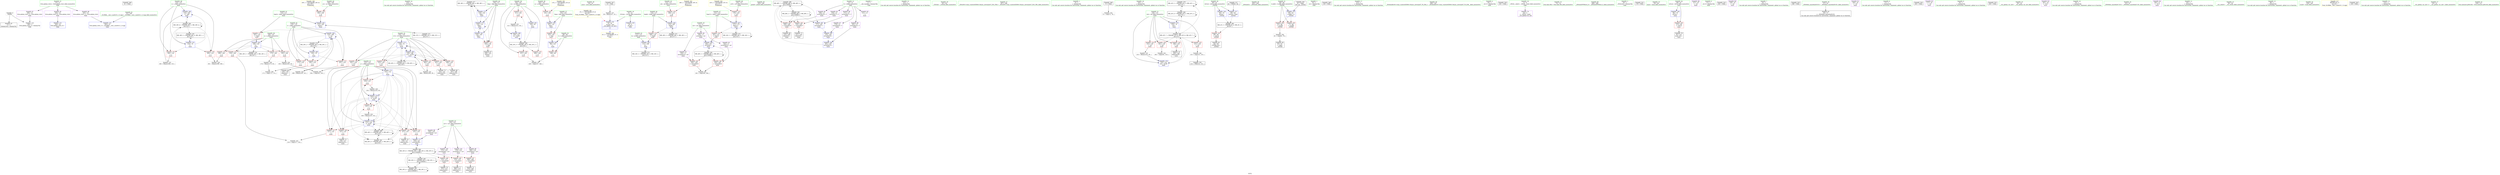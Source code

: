 digraph "SVFG" {
	label="SVFG";

	Node0x55b0eba64380 [shape=record,color=grey,label="{NodeID: 0\nNullPtr}"];
	Node0x55b0eba64380 -> Node0x55b0eba7d210[style=solid];
	Node0x55b0eba64380 -> Node0x55b0eba82da0[style=solid];
	Node0x55b0ebab3040 [shape=record,color=black,label="{NodeID: 346\n35 = PHI()\n}"];
	Node0x55b0eba843c0 [shape=record,color=blue,label="{NodeID: 180\n124\<--265\nc\<--add\nmain\n}"];
	Node0x55b0eba843c0 -> Node0x55b0eba9cd10[style=dashed];
	Node0x55b0eba7bab0 [shape=record,color=purple,label="{NodeID: 97\n346\<--23\nllvm.global_ctors_2\<--llvm.global_ctors\nGlob }"];
	Node0x55b0eba7bab0 -> Node0x55b0eba82da0[style=solid];
	Node0x55b0eba663d0 [shape=record,color=green,label="{NodeID: 14\n154\<--1\n\<--dummyObj\nCan only get source location for instruction, argument, global var or function.}"];
	Node0x55b0eba9aa10 [shape=record,color=black,label="{NodeID: 277\nMR_38V_2 = PHI(MR_38V_4, MR_38V_1, )\npts\{127 \}\n}"];
	Node0x55b0eba9aa10 -> Node0x55b0eba83c70[style=dashed];
	Node0x55b0eba7c640 [shape=record,color=red,label="{NodeID: 111\n311\<--104\n\<--cs\nmain\n}"];
	Node0x55b0eba7c640 -> Node0x55b0eba88f00[style=solid];
	Node0x55b0eba7a980 [shape=record,color=green,label="{NodeID: 28\n54\<--55\nacos\<--acos_field_insensitive\n}"];
	Node0x55b0eba9f010 [shape=record,color=yellow,style=double,label="{NodeID: 291\n2V_1 = ENCHI(MR_2V_0)\npts\{10 \}\nFun[_GLOBAL__sub_I_math10_2_0.cpp]|{<s0>15}}"];
	Node0x55b0eba9f010:s0 -> Node0x55b0eba82ea0[style=dashed,color=red];
	Node0x55b0eba81650 [shape=record,color=red,label="{NodeID: 125\n264\<--124\n\<--c\nmain\n}"];
	Node0x55b0eba81650 -> Node0x55b0eba89380[style=solid];
	Node0x55b0eba7b4a0 [shape=record,color=green,label="{NodeID: 42\n112\<--113\nk\<--k_field_insensitive\nmain\n}"];
	Node0x55b0eba7b4a0 -> Node0x55b0eba83790[style=solid];
	Node0x55b0ebaa06f0 [shape=record,color=yellow,style=double,label="{NodeID: 305\n32V_1 = ENCHI(MR_32V_0)\npts\{121 \}\nFun[main]}"];
	Node0x55b0ebaa06f0 -> Node0x55b0eba814b0[style=dashed];
	Node0x55b0eba821b0 [shape=record,color=red,label="{NodeID: 139\n233\<--132\n\<--j\nmain\n}"];
	Node0x55b0eba821b0 -> Node0x55b0eba89980[style=solid];
	Node0x55b0eba7cc10 [shape=record,color=green,label="{NodeID: 56\n293\<--294\nprintf\<--printf_field_insensitive\n}"];
	Node0x55b0eba89500 [shape=record,color=grey,label="{NodeID: 236\n301 = Binary(299, 300, )\n}"];
	Node0x55b0eba82da0 [shape=record,color=blue, style = dotted,label="{NodeID: 153\n346\<--3\nllvm.global_ctors_2\<--dummyVal\nGlob }"];
	Node0x55b0eba7d8f0 [shape=record,color=black,label="{NodeID: 70\n228\<--227\nidxprom26\<--\nmain\n}"];
	Node0x55b0eba83930 [shape=record,color=blue,label="{NodeID: 167\n122\<--179\ntmp12\<--\nmain\n}"];
	Node0x55b0eba83930 -> Node0x55b0eba81580[style=dashed];
	Node0x55b0eba83930 -> Node0x55b0eba83930[style=dashed];
	Node0x55b0eba83930 -> Node0x55b0eba9a010[style=dashed];
	Node0x55b0eba7e450 [shape=record,color=purple,label="{NodeID: 84\n208\<--13\narrayidx19\<--f\nmain\n}"];
	Node0x55b0eba7e450 -> Node0x55b0eba824f0[style=solid];
	Node0x55b0eba54b20 [shape=record,color=green,label="{NodeID: 1\n7\<--1\n__dso_handle\<--dummyObj\nGlob }"];
	Node0x55b0ebab3140 [shape=record,color=black,label="{NodeID: 347\n53 = PHI()\n}"];
	Node0x55b0ebab3140 -> Node0x55b0eba89680[style=solid];
	Node0x55b0eba84490 [shape=record,color=blue,label="{NodeID: 181\n126\<--193\nflag\<--\nmain\n}"];
	Node0x55b0eba84490 -> Node0x55b0eba817f0[style=dashed];
	Node0x55b0eba84490 -> Node0x55b0eba83d40[style=dashed];
	Node0x55b0eba84490 -> Node0x55b0eba9aa10[style=dashed];
	Node0x55b0eba7bbb0 [shape=record,color=purple,label="{NodeID: 98\n250\<--134\narrayidx39\<--a21\nmain\n}"];
	Node0x55b0eba7bbb0 -> Node0x55b0eba84150[style=solid];
	Node0x55b0eba68010 [shape=record,color=green,label="{NodeID: 15\n155\<--1\n\<--dummyObj\nCan only get source location for instruction, argument, global var or function.}"];
	Node0x55b0eba9af10 [shape=record,color=black,label="{NodeID: 278\nMR_40V_2 = PHI(MR_40V_3, MR_40V_1, )\npts\{129 \}\n}"];
	Node0x55b0eba9af10 -> Node0x55b0eba83e10[style=dashed];
	Node0x55b0eba9af10 -> Node0x55b0eba9af10[style=dashed];
	Node0x55b0eba7c710 [shape=record,color=red,label="{NodeID: 112\n173\<--106\n\<--n\nmain\n}"];
	Node0x55b0eba7c710 -> Node0x55b0eba89800[style=solid];
	Node0x55b0eba7aa10 [shape=record,color=green,label="{NodeID: 29\n62\<--63\n_Z2EQd\<--_Z2EQd_field_insensitive\n}"];
	Node0x55b0eba81720 [shape=record,color=red,label="{NodeID: 126\n300\<--124\n\<--c\nmain\n}"];
	Node0x55b0eba81720 -> Node0x55b0eba89500[style=solid];
	Node0x55b0eba7b570 [shape=record,color=green,label="{NodeID: 43\n114\<--115\na4\<--a4_field_insensitive\nmain\n}"];
	Node0x55b0eba7b570 -> Node0x55b0eba810a0[style=solid];
	Node0x55b0eba82280 [shape=record,color=red,label="{NodeID: 140\n237\<--132\n\<--j\nmain\n}"];
	Node0x55b0eba82280 -> Node0x55b0eba7da90[style=solid];
	Node0x55b0eba7cd10 [shape=record,color=green,label="{NodeID: 57\n297\<--298\n_ZStlsISt11char_traitsIcEERSt13basic_ostreamIcT_ES5_PKc\<--_ZStlsISt11char_traitsIcEERSt13basic_ostreamIcT_ES5_PKc_field_insensitive\n}"];
	Node0x55b0eba89680 [shape=record,color=grey,label="{NodeID: 237\n56 = Binary(57, 53, )\n}"];
	Node0x55b0eba89680 -> Node0x55b0eba82ea0[style=solid];
	Node0x55b0eba82ea0 [shape=record,color=blue,label="{NodeID: 154\n8\<--56\n_ZL2pi\<--mul\n__cxx_global_var_init.1\n|{<s0>15}}"];
	Node0x55b0eba82ea0:s0 -> Node0x55b0ebaa3c60[style=dashed,color=blue];
	Node0x55b0eba7d9c0 [shape=record,color=black,label="{NodeID: 71\n231\<--230\ntobool28\<--\nmain\n}"];
	Node0x55b0eba83a00 [shape=record,color=blue,label="{NodeID: 168\n184\<--181\narrayidx\<--\nmain\n}"];
	Node0x55b0eba83a00 -> Node0x55b0eba82690[style=dashed];
	Node0x55b0eba83a00 -> Node0x55b0eba82760[style=dashed];
	Node0x55b0eba83a00 -> Node0x55b0eba83a00[style=dashed];
	Node0x55b0eba83a00 -> Node0x55b0eba9be10[style=dashed];
	Node0x55b0eba7e520 [shape=record,color=purple,label="{NodeID: 85\n229\<--13\narrayidx27\<--f\nmain\n}"];
	Node0x55b0eba7e520 -> Node0x55b0eba825c0[style=solid];
	Node0x55b0eba67780 [shape=record,color=green,label="{NodeID: 2\n9\<--1\n\<--dummyObj\nCan only get source location for instruction, argument, global var or function.}"];
	Node0x55b0ebab32a0 [shape=record,color=black,label="{NodeID: 348\n72 = PHI()\n}"];
	Node0x55b0ebab32a0 -> Node0x55b0eba89f80[style=solid];
	Node0x55b0eba84560 [shape=record,color=blue,label="{NodeID: 182\n271\<--193\narrayidx47\<--\nmain\n}"];
	Node0x55b0eba84560 -> Node0x55b0eba84630[style=dashed];
	Node0x55b0eba7bc80 [shape=record,color=purple,label="{NodeID: 99\n268\<--134\narrayidx45\<--a21\nmain\n}"];
	Node0x55b0eba7bc80 -> Node0x55b0eba82830[style=solid];
	Node0x55b0eba680e0 [shape=record,color=green,label="{NodeID: 16\n193\<--1\n\<--dummyObj\nCan only get source location for instruction, argument, global var or function.}"];
	Node0x55b0eba9b410 [shape=record,color=black,label="{NodeID: 279\nMR_42V_2 = PHI(MR_42V_3, MR_42V_1, )\npts\{131 \}\n}"];
	Node0x55b0eba9b410 -> Node0x55b0eba95110[style=dashed];
	Node0x55b0eba9b410 -> Node0x55b0eba9b410[style=dashed];
	Node0x55b0eba7c7e0 [shape=record,color=red,label="{NodeID: 113\n202\<--106\n\<--n\nmain\n}"];
	Node0x55b0eba7c7e0 -> Node0x55b0eba88c00[style=solid];
	Node0x55b0eba7aae0 [shape=record,color=green,label="{NodeID: 30\n66\<--67\nretval\<--retval_field_insensitive\n_Z2EQd\n}"];
	Node0x55b0eba7aae0 -> Node0x55b0eba7bef0[style=solid];
	Node0x55b0eba7aae0 -> Node0x55b0eba83040[style=solid];
	Node0x55b0eba7aae0 -> Node0x55b0eba83110[style=solid];
	Node0x55b0eba817f0 [shape=record,color=red,label="{NodeID: 127\n195\<--126\n\<--flag\nmain\n}"];
	Node0x55b0eba817f0 -> Node0x55b0eba7d680[style=solid];
	Node0x55b0eba7b640 [shape=record,color=green,label="{NodeID: 44\n116\<--117\ntmp6\<--tmp6_field_insensitive\nmain\n}"];
	Node0x55b0eba7b640 -> Node0x55b0eba81170[style=solid];
	Node0x55b0eba7b640 -> Node0x55b0eba836c0[style=solid];
	Node0x55b0eba82350 [shape=record,color=red,label="{NodeID: 141\n247\<--132\n\<--j\nmain\n}"];
	Node0x55b0eba82350 -> Node0x55b0eba84150[style=solid];
	Node0x55b0eba7ce10 [shape=record,color=green,label="{NodeID: 58\n303\<--304\n_ZNSolsEi\<--_ZNSolsEi_field_insensitive\n}"];
	Node0x55b0eba89800 [shape=record,color=grey,label="{NodeID: 238\n174 = Binary(173, 85, )\n}"];
	Node0x55b0eba89800 -> Node0x55b0eba8a700[style=solid];
	Node0x55b0eba82f70 [shape=record,color=blue,label="{NodeID: 155\n68\<--65\nd.addr\<--d\n_Z2EQd\n}"];
	Node0x55b0eba82f70 -> Node0x55b0eba7bfc0[style=dashed];
	Node0x55b0eba82f70 -> Node0x55b0eba7c090[style=dashed];
	Node0x55b0eba7da90 [shape=record,color=black,label="{NodeID: 72\n238\<--237\nidxprom32\<--\nmain\n}"];
	Node0x55b0eba83ad0 [shape=record,color=blue,label="{NodeID: 169\n118\<--188\ni\<--inc\nmain\n}"];
	Node0x55b0eba83ad0 -> Node0x55b0eba81240[style=dashed];
	Node0x55b0eba83ad0 -> Node0x55b0eba81310[style=dashed];
	Node0x55b0eba83ad0 -> Node0x55b0eba813e0[style=dashed];
	Node0x55b0eba83ad0 -> Node0x55b0eba83ad0[style=dashed];
	Node0x55b0eba83ad0 -> Node0x55b0eba99b10[style=dashed];
	Node0x55b0eba7e5f0 [shape=record,color=purple,label="{NodeID: 86\n271\<--13\narrayidx47\<--f\nmain\n}"];
	Node0x55b0eba7e5f0 -> Node0x55b0eba84560[style=solid];
	Node0x55b0eba64470 [shape=record,color=green,label="{NodeID: 3\n16\<--1\n.str\<--dummyObj\nGlob }"];
	Node0x55b0ebab33a0 [shape=record,color=black,label="{NodeID: 349\n159 = PHI()\n}"];
	Node0x55b0eba97310 [shape=record,color=black,label="{NodeID: 266\nMR_42V_7 = PHI(MR_42V_8, MR_42V_6, MR_42V_7, )\npts\{131 \}\n}"];
	Node0x55b0eba97310 -> Node0x55b0eba81cd0[style=dashed];
	Node0x55b0eba97310 -> Node0x55b0eba81da0[style=dashed];
	Node0x55b0eba97310 -> Node0x55b0eba81e70[style=dashed];
	Node0x55b0eba97310 -> Node0x55b0eba81f40[style=dashed];
	Node0x55b0eba97310 -> Node0x55b0eba84220[style=dashed];
	Node0x55b0eba97310 -> Node0x55b0eba95110[style=dashed];
	Node0x55b0eba97310 -> Node0x55b0eba97310[style=dashed];
	Node0x55b0eba97310 -> Node0x55b0eba9b410[style=dashed];
	Node0x55b0eba84630 [shape=record,color=blue,label="{NodeID: 183\n276\<--193\narrayidx50\<--\nmain\n}"];
	Node0x55b0eba84630 -> Node0x55b0eba84700[style=dashed];
	Node0x55b0eba7bd50 [shape=record,color=purple,label="{NodeID: 100\n273\<--134\narrayidx48\<--a21\nmain\n}"];
	Node0x55b0eba7bd50 -> Node0x55b0eba82900[style=solid];
	Node0x55b0eba681b0 [shape=record,color=green,label="{NodeID: 17\n223\<--1\n\<--dummyObj\nCan only get source location for instruction, argument, global var or function.}"];
	Node0x55b0eba9b910 [shape=record,color=black,label="{NodeID: 280\nMR_44V_2 = PHI(MR_44V_3, MR_44V_1, )\npts\{133 \}\n}"];
	Node0x55b0eba9b910 -> Node0x55b0eba95610[style=dashed];
	Node0x55b0eba9b910 -> Node0x55b0eba9b910[style=dashed];
	Node0x55b0eba7c8b0 [shape=record,color=red,label="{NodeID: 114\n218\<--106\n\<--n\nmain\n}"];
	Node0x55b0eba7c8b0 -> Node0x55b0eba89e00[style=solid];
	Node0x55b0eba7abb0 [shape=record,color=green,label="{NodeID: 31\n68\<--69\nd.addr\<--d.addr_field_insensitive\n_Z2EQd\n}"];
	Node0x55b0eba7abb0 -> Node0x55b0eba7bfc0[style=solid];
	Node0x55b0eba7abb0 -> Node0x55b0eba7c090[style=solid];
	Node0x55b0eba7abb0 -> Node0x55b0eba82f70[style=solid];
	Node0x55b0eba818c0 [shape=record,color=red,label="{NodeID: 128\n201\<--128\n\<--i13\nmain\n}"];
	Node0x55b0eba818c0 -> Node0x55b0eba89b00[style=solid];
	Node0x55b0eba7b710 [shape=record,color=green,label="{NodeID: 45\n118\<--119\ni\<--i_field_insensitive\nmain\n}"];
	Node0x55b0eba7b710 -> Node0x55b0eba81240[style=solid];
	Node0x55b0eba7b710 -> Node0x55b0eba81310[style=solid];
	Node0x55b0eba7b710 -> Node0x55b0eba813e0[style=solid];
	Node0x55b0eba7b710 -> Node0x55b0eba83860[style=solid];
	Node0x55b0eba7b710 -> Node0x55b0eba83ad0[style=solid];
	Node0x55b0eba82420 [shape=record,color=red,label="{NodeID: 142\n257\<--132\n\<--j\nmain\n}"];
	Node0x55b0eba82420 -> Node0x55b0eba88a80[style=solid];
	Node0x55b0eba7cf10 [shape=record,color=green,label="{NodeID: 59\n306\<--307\n_ZSt4endlIcSt11char_traitsIcEERSt13basic_ostreamIT_T0_ES6_\<--_ZSt4endlIcSt11char_traitsIcEERSt13basic_ostreamIT_T0_ES6__field_insensitive\n}"];
	Node0x55b0eba89980 [shape=record,color=grey,label="{NodeID: 239\n234 = Binary(233, 85, )\n}"];
	Node0x55b0eba89980 -> Node0x55b0eba84080[style=solid];
	Node0x55b0eba83040 [shape=record,color=blue,label="{NodeID: 156\n66\<--79\nretval\<--\n_Z2EQd\n}"];
	Node0x55b0eba83040 -> Node0x55b0eba9eb10[style=dashed];
	Node0x55b0eba7db60 [shape=record,color=black,label="{NodeID: 73\n242\<--241\nidxprom34\<--\nmain\n}"];
	Node0x55b0eba83ba0 [shape=record,color=blue,label="{NodeID: 170\n124\<--79\nc\<--\nmain\n}"];
	Node0x55b0eba83ba0 -> Node0x55b0eba81650[style=dashed];
	Node0x55b0eba83ba0 -> Node0x55b0eba81720[style=dashed];
	Node0x55b0eba83ba0 -> Node0x55b0eba843c0[style=dashed];
	Node0x55b0eba83ba0 -> Node0x55b0eba9a510[style=dashed];
	Node0x55b0eba83ba0 -> Node0x55b0eba9cd10[style=dashed];
	Node0x55b0eba7e6c0 [shape=record,color=purple,label="{NodeID: 87\n276\<--13\narrayidx50\<--f\nmain\n}"];
	Node0x55b0eba7e6c0 -> Node0x55b0eba84630[style=solid];
	Node0x55b0eba675a0 [shape=record,color=green,label="{NodeID: 4\n18\<--1\n.str.2\<--dummyObj\nGlob }"];
	Node0x55b0ebab3470 [shape=record,color=black,label="{NodeID: 350\n165 = PHI()\n}"];
	Node0x55b0eba84700 [shape=record,color=blue,label="{NodeID: 184\n281\<--193\narrayidx53\<--\nmain\n}"];
	Node0x55b0eba84700 -> Node0x55b0eba9e110[style=dashed];
	Node0x55b0eba7be20 [shape=record,color=purple,label="{NodeID: 101\n278\<--134\narrayidx51\<--a21\nmain\n}"];
	Node0x55b0eba7be20 -> Node0x55b0eba829d0[style=solid];
	Node0x55b0eba68280 [shape=record,color=green,label="{NodeID: 18\n4\<--6\n_ZStL8__ioinit\<--_ZStL8__ioinit_field_insensitive\nGlob }"];
	Node0x55b0eba68280 -> Node0x55b0eba7e040[style=solid];
	Node0x55b0eba9be10 [shape=record,color=black,label="{NodeID: 281\nMR_46V_2 = PHI(MR_46V_3, MR_46V_1, )\npts\{120000 \}\n}"];
	Node0x55b0eba9be10 -> Node0x55b0eba82690[style=dashed];
	Node0x55b0eba9be10 -> Node0x55b0eba82760[style=dashed];
	Node0x55b0eba9be10 -> Node0x55b0eba83a00[style=dashed];
	Node0x55b0eba9be10 -> Node0x55b0eba9be10[style=dashed];
	Node0x55b0eba80e30 [shape=record,color=red,label="{NodeID: 115\n299\<--106\n\<--n\nmain\n}"];
	Node0x55b0eba80e30 -> Node0x55b0eba89500[style=solid];
	Node0x55b0eba7ac80 [shape=record,color=green,label="{NodeID: 32\n73\<--74\nllvm.fabs.f64\<--llvm.fabs.f64_field_insensitive\n}"];
	Node0x55b0eba9fe30 [shape=record,color=yellow,style=double,label="{NodeID: 295\n12V_1 = ENCHI(MR_12V_0)\npts\{101 \}\nFun[main]}"];
	Node0x55b0eba9fe30 -> Node0x55b0eba7c300[style=dashed];
	Node0x55b0eba81990 [shape=record,color=red,label="{NodeID: 129\n206\<--128\n\<--i13\nmain\n}"];
	Node0x55b0eba81990 -> Node0x55b0eba7d750[style=solid];
	Node0x55b0eba7b7e0 [shape=record,color=green,label="{NodeID: 46\n120\<--121\na10\<--a10_field_insensitive\nmain\n}"];
	Node0x55b0eba7b7e0 -> Node0x55b0eba814b0[style=solid];
	Node0x55b0eba824f0 [shape=record,color=red,label="{NodeID: 143\n209\<--208\n\<--arrayidx19\nmain\n}"];
	Node0x55b0eba824f0 -> Node0x55b0eba7d820[style=solid];
	Node0x55b0eba7d010 [shape=record,color=green,label="{NodeID: 60\n308\<--309\n_ZNSolsEPFRSoS_E\<--_ZNSolsEPFRSoS_E_field_insensitive\n}"];
	Node0x55b0eba89b00 [shape=record,color=grey,label="{NodeID: 240\n204 = cmp(201, 203, )\n}"];
	Node0x55b0eba83110 [shape=record,color=blue,label="{NodeID: 157\n66\<--84\nretval\<--cond\n_Z2EQd\n}"];
	Node0x55b0eba83110 -> Node0x55b0eba9eb10[style=dashed];
	Node0x55b0eba7dc30 [shape=record,color=black,label="{NodeID: 74\n249\<--248\nidxprom38\<--\nmain\n}"];
	Node0x55b0eba83c70 [shape=record,color=blue,label="{NodeID: 171\n126\<--193\nflag\<--\nmain\n}"];
	Node0x55b0eba83c70 -> Node0x55b0eba817f0[style=dashed];
	Node0x55b0eba83c70 -> Node0x55b0eba83d40[style=dashed];
	Node0x55b0eba83c70 -> Node0x55b0eba9aa10[style=dashed];
	Node0x55b0eba7e790 [shape=record,color=purple,label="{NodeID: 88\n281\<--13\narrayidx53\<--f\nmain\n}"];
	Node0x55b0eba7e790 -> Node0x55b0eba84700[style=solid];
	Node0x55b0eba67630 [shape=record,color=green,label="{NodeID: 5\n20\<--1\n_ZSt4cout\<--dummyObj\nGlob }"];
	Node0x55b0ebab3540 [shape=record,color=black,label="{NodeID: 351\n178 = PHI()\n}"];
	Node0x55b0eba97d10 [shape=record,color=black,label="{NodeID: 268\nMR_50V_6 = PHI(MR_50V_7, MR_50V_4, MR_50V_6, )\npts\{1350000 \}\n}"];
	Node0x55b0eba97d10 -> Node0x55b0eba82830[style=dashed];
	Node0x55b0eba97d10 -> Node0x55b0eba82900[style=dashed];
	Node0x55b0eba97d10 -> Node0x55b0eba829d0[style=dashed];
	Node0x55b0eba97d10 -> Node0x55b0eba84150[style=dashed];
	Node0x55b0eba97d10 -> Node0x55b0eba95b10[style=dashed];
	Node0x55b0eba97d10 -> Node0x55b0eba97d10[style=dashed];
	Node0x55b0eba97d10 -> Node0x55b0eba9c810[style=dashed];
	Node0x55b0eba847d0 [shape=record,color=blue,label="{NodeID: 185\n128\<--286\ni13\<--inc56\nmain\n}"];
	Node0x55b0eba847d0 -> Node0x55b0eba818c0[style=dashed];
	Node0x55b0eba847d0 -> Node0x55b0eba81990[style=dashed];
	Node0x55b0eba847d0 -> Node0x55b0eba81a60[style=dashed];
	Node0x55b0eba847d0 -> Node0x55b0eba81b30[style=dashed];
	Node0x55b0eba847d0 -> Node0x55b0eba81c00[style=dashed];
	Node0x55b0eba847d0 -> Node0x55b0eba83e10[style=dashed];
	Node0x55b0eba847d0 -> Node0x55b0eba847d0[style=dashed];
	Node0x55b0eba847d0 -> Node0x55b0eba9af10[style=dashed];
	Node0x55b0eba7bef0 [shape=record,color=red,label="{NodeID: 102\n89\<--66\n\<--retval\n_Z2EQd\n}"];
	Node0x55b0eba7bef0 -> Node0x55b0eba7d4e0[style=solid];
	Node0x55b0eba68350 [shape=record,color=green,label="{NodeID: 19\n8\<--10\n_ZL2pi\<--_ZL2pi_field_insensitive\nGlob }"];
	Node0x55b0eba68350 -> Node0x55b0eba82aa0[style=solid];
	Node0x55b0eba68350 -> Node0x55b0eba82ea0[style=solid];
	Node0x55b0eba9c310 [shape=record,color=black,label="{NodeID: 282\nMR_48V_2 = PHI(MR_48V_3, MR_48V_1, )\npts\{150000 \}\n}"];
	Node0x55b0eba9c310 -> Node0x55b0eba824f0[style=dashed];
	Node0x55b0eba9c310 -> Node0x55b0eba825c0[style=dashed];
	Node0x55b0eba9c310 -> Node0x55b0eba84560[style=dashed];
	Node0x55b0eba9c310 -> Node0x55b0eba9c310[style=dashed];
	Node0x55b0eba9c310 -> Node0x55b0eba9e110[style=dashed];
	Node0x55b0eba80f00 [shape=record,color=red,label="{NodeID: 116\n160\<--108\n\<--a1\nmain\n}"];
	Node0x55b0eba80f00 -> Node0x55b0eba83520[style=solid];
	Node0x55b0eba7ad50 [shape=record,color=green,label="{NodeID: 33\n93\<--94\nmain\<--main_field_insensitive\n}"];
	Node0x55b0eba81a60 [shape=record,color=red,label="{NodeID: 130\n214\<--128\n\<--i13\nmain\n}"];
	Node0x55b0eba81a60 -> Node0x55b0eba83fb0[style=solid];
	Node0x55b0eba7b8b0 [shape=record,color=green,label="{NodeID: 47\n122\<--123\ntmp12\<--tmp12_field_insensitive\nmain\n}"];
	Node0x55b0eba7b8b0 -> Node0x55b0eba81580[style=solid];
	Node0x55b0eba7b8b0 -> Node0x55b0eba83930[style=solid];
	Node0x55b0eba87f40 [shape=record,color=black,label="{NodeID: 227\n84 = PHI(85, 86, )\n}"];
	Node0x55b0eba87f40 -> Node0x55b0eba83110[style=solid];
	Node0x55b0eba825c0 [shape=record,color=red,label="{NodeID: 144\n230\<--229\n\<--arrayidx27\nmain\n}"];
	Node0x55b0eba825c0 -> Node0x55b0eba7d9c0[style=solid];
	Node0x55b0eba7d110 [shape=record,color=green,label="{NodeID: 61\n25\<--339\n_GLOBAL__sub_I_math10_2_0.cpp\<--_GLOBAL__sub_I_math10_2_0.cpp_field_insensitive\n}"];
	Node0x55b0eba7d110 -> Node0x55b0eba82ca0[style=solid];
	Node0x55b0eba89c80 [shape=record,color=grey,label="{NodeID: 241\n245 = cmp(240, 244, )\n}"];
	Node0x55b0eba831e0 [shape=record,color=blue,label="{NodeID: 158\n96\<--79\nretval\<--\nmain\n}"];
	Node0x55b0eba831e0 -> Node0x55b0eba7c160[style=dashed];
	Node0x55b0eba7dd00 [shape=record,color=black,label="{NodeID: 75\n270\<--269\nidxprom46\<--\nmain\n}"];
	Node0x55b0eba83d40 [shape=record,color=blue,label="{NodeID: 172\n126\<--153\nflag\<--\nmain\n}"];
	Node0x55b0eba83d40 -> Node0x55b0eba817f0[style=dashed];
	Node0x55b0eba83d40 -> Node0x55b0eba83d40[style=dashed];
	Node0x55b0eba83d40 -> Node0x55b0eba84490[style=dashed];
	Node0x55b0eba83d40 -> Node0x55b0eba9aa10[style=dashed];
	Node0x55b0eba7e860 [shape=record,color=purple,label="{NodeID: 89\n137\<--16\n\<--.str\nmain\n}"];
	Node0x55b0eba65f10 [shape=record,color=green,label="{NodeID: 6\n21\<--1\n.str.3\<--dummyObj\nGlob }"];
	Node0x55b0ebab3640 [shape=record,color=black,label="{NodeID: 352\n292 = PHI()\n}"];
	Node0x55b0eba98210 [shape=record,color=black,label="{NodeID: 269\nMR_16V_3 = PHI(MR_16V_4, MR_16V_2, )\npts\{105 \}\n}"];
	Node0x55b0eba98210 -> Node0x55b0eba7c4a0[style=dashed];
	Node0x55b0eba98210 -> Node0x55b0eba7c570[style=dashed];
	Node0x55b0eba98210 -> Node0x55b0eba7c640[style=dashed];
	Node0x55b0eba98210 -> Node0x55b0eba848a0[style=dashed];
	Node0x55b0eba848a0 [shape=record,color=blue,label="{NodeID: 186\n104\<--312\ncs\<--inc65\nmain\n}"];
	Node0x55b0eba848a0 -> Node0x55b0eba98210[style=dashed];
	Node0x55b0eba7bfc0 [shape=record,color=red,label="{NodeID: 103\n71\<--68\n\<--d.addr\n_Z2EQd\n}"];
	Node0x55b0eba68420 [shape=record,color=green,label="{NodeID: 20\n11\<--12\narr\<--arr_field_insensitive\nGlob }"];
	Node0x55b0eba68420 -> Node0x55b0eba7e110[style=solid];
	Node0x55b0eba68420 -> Node0x55b0eba7e1e0[style=solid];
	Node0x55b0eba68420 -> Node0x55b0eba7e2b0[style=solid];
	Node0x55b0eba9c810 [shape=record,color=black,label="{NodeID: 283\nMR_50V_2 = PHI(MR_50V_3, MR_50V_1, )\npts\{1350000 \}\n}"];
	Node0x55b0eba9c810 -> Node0x55b0eba95b10[style=dashed];
	Node0x55b0eba9c810 -> Node0x55b0eba9c810[style=dashed];
	Node0x55b0eba80fd0 [shape=record,color=red,label="{NodeID: 117\n162\<--110\n\<--tmp3\nmain\n}"];
	Node0x55b0eba80fd0 -> Node0x55b0eba835f0[style=solid];
	Node0x55b0eba7ae20 [shape=record,color=green,label="{NodeID: 34\n96\<--97\nretval\<--retval_field_insensitive\nmain\n}"];
	Node0x55b0eba7ae20 -> Node0x55b0eba7c160[style=solid];
	Node0x55b0eba7ae20 -> Node0x55b0eba831e0[style=solid];
	Node0x55b0eba81b30 [shape=record,color=red,label="{NodeID: 131\n241\<--128\n\<--i13\nmain\n}"];
	Node0x55b0eba81b30 -> Node0x55b0eba7db60[style=solid];
	Node0x55b0eba686d0 [shape=record,color=green,label="{NodeID: 48\n124\<--125\nc\<--c_field_insensitive\nmain\n}"];
	Node0x55b0eba686d0 -> Node0x55b0eba81650[style=solid];
	Node0x55b0eba686d0 -> Node0x55b0eba81720[style=solid];
	Node0x55b0eba686d0 -> Node0x55b0eba83ba0[style=solid];
	Node0x55b0eba686d0 -> Node0x55b0eba843c0[style=solid];
	Node0x55b0eba884e0 [shape=record,color=black,label="{NodeID: 228\n225 = PHI(155, 222, )\n}"];
	Node0x55b0eba82690 [shape=record,color=red,label="{NodeID: 145\n240\<--239\n\<--arrayidx33\nmain\n}"];
	Node0x55b0eba82690 -> Node0x55b0eba89c80[style=solid];
	Node0x55b0eba7d210 [shape=record,color=black,label="{NodeID: 62\n2\<--3\ndummyVal\<--dummyVal\n}"];
	Node0x55b0eba89e00 [shape=record,color=grey,label="{NodeID: 242\n219 = cmp(217, 218, )\n}"];
	Node0x55b0eba832b0 [shape=record,color=blue,label="{NodeID: 159\n102\<--141\ntmp\<--\nmain\n}"];
	Node0x55b0eba832b0 -> Node0x55b0eba7c3d0[style=dashed];
	Node0x55b0eba7ddd0 [shape=record,color=black,label="{NodeID: 76\n275\<--274\nidxprom49\<--\nmain\n}"];
	Node0x55b0eba83e10 [shape=record,color=blue,label="{NodeID: 173\n128\<--79\ni13\<--\nmain\n}"];
	Node0x55b0eba83e10 -> Node0x55b0eba818c0[style=dashed];
	Node0x55b0eba83e10 -> Node0x55b0eba81990[style=dashed];
	Node0x55b0eba83e10 -> Node0x55b0eba81a60[style=dashed];
	Node0x55b0eba83e10 -> Node0x55b0eba81b30[style=dashed];
	Node0x55b0eba83e10 -> Node0x55b0eba81c00[style=dashed];
	Node0x55b0eba83e10 -> Node0x55b0eba83e10[style=dashed];
	Node0x55b0eba83e10 -> Node0x55b0eba847d0[style=dashed];
	Node0x55b0eba83e10 -> Node0x55b0eba9af10[style=dashed];
	Node0x55b0eba7e930 [shape=record,color=purple,label="{NodeID: 90\n158\<--16\n\<--.str\nmain\n}"];
	Node0x55b0eba65fa0 [shape=record,color=green,label="{NodeID: 7\n24\<--1\n\<--dummyObj\nCan only get source location for instruction, argument, global var or function.}"];
	Node0x55b0ebab3740 [shape=record,color=black,label="{NodeID: 353\n296 = PHI()\n}"];
	Node0x55b0eba98710 [shape=record,color=black,label="{NodeID: 270\nMR_18V_2 = PHI(MR_18V_3, MR_18V_1, )\npts\{107 \}\n}"];
	Node0x55b0eba98710 -> Node0x55b0eba835f0[style=dashed];
	Node0x55b0eba7c090 [shape=record,color=red,label="{NodeID: 104\n81\<--68\n\<--d.addr\n_Z2EQd\n}"];
	Node0x55b0eba7c090 -> Node0x55b0eba8a100[style=solid];
	Node0x55b0eba684f0 [shape=record,color=green,label="{NodeID: 21\n13\<--15\nf\<--f_field_insensitive\nGlob }"];
	Node0x55b0eba684f0 -> Node0x55b0eba7e380[style=solid];
	Node0x55b0eba684f0 -> Node0x55b0eba7e450[style=solid];
	Node0x55b0eba684f0 -> Node0x55b0eba7e520[style=solid];
	Node0x55b0eba684f0 -> Node0x55b0eba7e5f0[style=solid];
	Node0x55b0eba684f0 -> Node0x55b0eba7e6c0[style=solid];
	Node0x55b0eba684f0 -> Node0x55b0eba7e790[style=solid];
	Node0x55b0eba9cd10 [shape=record,color=black,label="{NodeID: 284\nMR_36V_6 = PHI(MR_36V_5, MR_36V_4, )\npts\{125 \}\n}"];
	Node0x55b0eba9cd10 -> Node0x55b0eba81650[style=dashed];
	Node0x55b0eba9cd10 -> Node0x55b0eba81720[style=dashed];
	Node0x55b0eba9cd10 -> Node0x55b0eba843c0[style=dashed];
	Node0x55b0eba9cd10 -> Node0x55b0eba9a510[style=dashed];
	Node0x55b0eba9cd10 -> Node0x55b0eba9cd10[style=dashed];
	Node0x55b0eba810a0 [shape=record,color=red,label="{NodeID: 118\n166\<--114\n\<--a4\nmain\n}"];
	Node0x55b0eba810a0 -> Node0x55b0eba836c0[style=solid];
	Node0x55b0eba7aef0 [shape=record,color=green,label="{NodeID: 35\n98\<--99\nt\<--t_field_insensitive\nmain\n}"];
	Node0x55b0eba7aef0 -> Node0x55b0eba7c230[style=solid];
	Node0x55b0eba7aef0 -> Node0x55b0eba83380[style=solid];
	Node0x55b0eba81c00 [shape=record,color=red,label="{NodeID: 132\n285\<--128\n\<--i13\nmain\n}"];
	Node0x55b0eba81c00 -> Node0x55b0eba89080[style=solid];
	Node0x55b0eba687a0 [shape=record,color=green,label="{NodeID: 49\n126\<--127\nflag\<--flag_field_insensitive\nmain\n}"];
	Node0x55b0eba687a0 -> Node0x55b0eba817f0[style=solid];
	Node0x55b0eba687a0 -> Node0x55b0eba83c70[style=solid];
	Node0x55b0eba687a0 -> Node0x55b0eba83d40[style=solid];
	Node0x55b0eba687a0 -> Node0x55b0eba84490[style=solid];
	Node0x55b0eba88a80 [shape=record,color=grey,label="{NodeID: 229\n258 = Binary(257, 85, )\n}"];
	Node0x55b0eba88a80 -> Node0x55b0eba842f0[style=solid];
	Node0x55b0eba82760 [shape=record,color=red,label="{NodeID: 146\n244\<--243\n\<--arrayidx35\nmain\n}"];
	Node0x55b0eba82760 -> Node0x55b0eba89c80[style=solid];
	Node0x55b0eba7d310 [shape=record,color=black,label="{NodeID: 63\n36\<--37\n\<--_ZNSt8ios_base4InitD1Ev\nCan only get source location for instruction, argument, global var or function.}"];
	Node0x55b0eba89f80 [shape=record,color=grey,label="{NodeID: 243\n75 = cmp(72, 76, )\n}"];
	Node0x55b0eba83380 [shape=record,color=blue,label="{NodeID: 160\n98\<--143\nt\<--\nmain\n}"];
	Node0x55b0eba83380 -> Node0x55b0eba7c230[style=dashed];
	Node0x55b0eba7dea0 [shape=record,color=black,label="{NodeID: 77\n280\<--279\nidxprom52\<--\nmain\n}"];
	Node0x55b0eba83ee0 [shape=record,color=blue,label="{NodeID: 174\n130\<--79\ncnt\<--\nmain\n}"];
	Node0x55b0eba83ee0 -> Node0x55b0eba97310[style=dashed];
	Node0x55b0eba7ea00 [shape=record,color=purple,label="{NodeID: 91\n164\<--16\n\<--.str\nmain\n}"];
	Node0x55b0eba66030 [shape=record,color=green,label="{NodeID: 8\n57\<--1\n\<--dummyObj\nCan only get source location for instruction, argument, global var or function.}"];
	Node0x55b0ebab38a0 [shape=record,color=black,label="{NodeID: 354\n302 = PHI()\n}"];
	Node0x55b0eba98c10 [shape=record,color=black,label="{NodeID: 271\nMR_22V_2 = PHI(MR_22V_3, MR_22V_1, )\npts\{111 \}\n}"];
	Node0x55b0eba98c10 -> Node0x55b0eba83520[style=dashed];
	Node0x55b0eba7c160 [shape=record,color=red,label="{NodeID: 105\n315\<--96\n\<--retval\nmain\n}"];
	Node0x55b0eba7c160 -> Node0x55b0eba7df70[style=solid];
	Node0x55b0eba685c0 [shape=record,color=green,label="{NodeID: 22\n23\<--27\nllvm.global_ctors\<--llvm.global_ctors_field_insensitive\nGlob }"];
	Node0x55b0eba685c0 -> Node0x55b0eba7ed40[style=solid];
	Node0x55b0eba685c0 -> Node0x55b0eba7b9b0[style=solid];
	Node0x55b0eba685c0 -> Node0x55b0eba7bab0[style=solid];
	Node0x55b0eba81170 [shape=record,color=red,label="{NodeID: 119\n168\<--116\n\<--tmp6\nmain\n}"];
	Node0x55b0eba81170 -> Node0x55b0eba83790[style=solid];
	Node0x55b0eba7afc0 [shape=record,color=green,label="{NodeID: 36\n100\<--101\na\<--a_field_insensitive\nmain\n}"];
	Node0x55b0eba7afc0 -> Node0x55b0eba7c300[style=solid];
	Node0x55b0ebaa01b0 [shape=record,color=yellow,style=double,label="{NodeID: 299\n20V_1 = ENCHI(MR_20V_0)\npts\{109 \}\nFun[main]}"];
	Node0x55b0ebaa01b0 -> Node0x55b0eba80f00[style=dashed];
	Node0x55b0eba81cd0 [shape=record,color=red,label="{NodeID: 133\n221\<--130\n\<--cnt\nmain\n}"];
	Node0x55b0eba81cd0 -> Node0x55b0eba8a400[style=solid];
	Node0x55b0eba68870 [shape=record,color=green,label="{NodeID: 50\n128\<--129\ni13\<--i13_field_insensitive\nmain\n}"];
	Node0x55b0eba68870 -> Node0x55b0eba818c0[style=solid];
	Node0x55b0eba68870 -> Node0x55b0eba81990[style=solid];
	Node0x55b0eba68870 -> Node0x55b0eba81a60[style=solid];
	Node0x55b0eba68870 -> Node0x55b0eba81b30[style=solid];
	Node0x55b0eba68870 -> Node0x55b0eba81c00[style=solid];
	Node0x55b0eba68870 -> Node0x55b0eba83e10[style=solid];
	Node0x55b0eba68870 -> Node0x55b0eba847d0[style=solid];
	Node0x55b0eba88c00 [shape=record,color=grey,label="{NodeID: 230\n203 = Binary(202, 85, )\n}"];
	Node0x55b0eba88c00 -> Node0x55b0eba89b00[style=solid];
	Node0x55b0eba82830 [shape=record,color=red,label="{NodeID: 147\n269\<--268\n\<--arrayidx45\nmain\n}"];
	Node0x55b0eba82830 -> Node0x55b0eba7dd00[style=solid];
	Node0x55b0eba7d410 [shape=record,color=black,label="{NodeID: 64\n83\<--82\n\<--cmp1\n_Z2EQd\n}"];
	Node0x55b0eba8a100 [shape=record,color=grey,label="{NodeID: 244\n82 = cmp(81, 76, )\n}"];
	Node0x55b0eba8a100 -> Node0x55b0eba7d410[style=solid];
	Node0x55b0eba83450 [shape=record,color=blue,label="{NodeID: 161\n104\<--85\ncs\<--\nmain\n}"];
	Node0x55b0eba83450 -> Node0x55b0eba98210[style=dashed];
	Node0x55b0eba7df70 [shape=record,color=black,label="{NodeID: 78\n95\<--315\nmain_ret\<--\nmain\n}"];
	Node0x55b0eba83fb0 [shape=record,color=blue,label="{NodeID: 175\n132\<--214\nj\<--\nmain\n}"];
	Node0x55b0eba83fb0 -> Node0x55b0eba82010[style=dashed];
	Node0x55b0eba83fb0 -> Node0x55b0eba820e0[style=dashed];
	Node0x55b0eba83fb0 -> Node0x55b0eba821b0[style=dashed];
	Node0x55b0eba83fb0 -> Node0x55b0eba82280[style=dashed];
	Node0x55b0eba83fb0 -> Node0x55b0eba82350[style=dashed];
	Node0x55b0eba83fb0 -> Node0x55b0eba82420[style=dashed];
	Node0x55b0eba83fb0 -> Node0x55b0eba84080[style=dashed];
	Node0x55b0eba83fb0 -> Node0x55b0eba842f0[style=dashed];
	Node0x55b0eba83fb0 -> Node0x55b0eba95610[style=dashed];
	Node0x55b0eba83fb0 -> Node0x55b0eba9b910[style=dashed];
	Node0x55b0eba7ead0 [shape=record,color=purple,label="{NodeID: 92\n177\<--16\n\<--.str\nmain\n}"];
	Node0x55b0eba678a0 [shape=record,color=green,label="{NodeID: 9\n76\<--1\n\<--dummyObj\nCan only get source location for instruction, argument, global var or function.}"];
	Node0x55b0ebab39a0 [shape=record,color=black,label="{NodeID: 355\n305 = PHI()\n}"];
	Node0x55b0eba99110 [shape=record,color=black,label="{NodeID: 272\nMR_24V_2 = PHI(MR_24V_3, MR_24V_1, )\npts\{113 \}\n}"];
	Node0x55b0eba99110 -> Node0x55b0eba83790[style=dashed];
	Node0x55b0eba7c230 [shape=record,color=red,label="{NodeID: 106\n148\<--98\n\<--t\nmain\n}"];
	Node0x55b0eba7c230 -> Node0x55b0eba8a580[style=solid];
	Node0x55b0eba7a6b0 [shape=record,color=green,label="{NodeID: 23\n28\<--29\n__cxx_global_var_init\<--__cxx_global_var_init_field_insensitive\n}"];
	Node0x55b0eba81240 [shape=record,color=red,label="{NodeID: 120\n172\<--118\n\<--i\nmain\n}"];
	Node0x55b0eba81240 -> Node0x55b0eba8a700[style=solid];
	Node0x55b0eba7b090 [shape=record,color=green,label="{NodeID: 37\n102\<--103\ntmp\<--tmp_field_insensitive\nmain\n}"];
	Node0x55b0eba7b090 -> Node0x55b0eba7c3d0[style=solid];
	Node0x55b0eba7b090 -> Node0x55b0eba832b0[style=solid];
	Node0x55b0eba81da0 [shape=record,color=red,label="{NodeID: 134\n248\<--130\n\<--cnt\nmain\n}"];
	Node0x55b0eba81da0 -> Node0x55b0eba7dc30[style=solid];
	Node0x55b0eba68940 [shape=record,color=green,label="{NodeID: 51\n130\<--131\ncnt\<--cnt_field_insensitive\nmain\n}"];
	Node0x55b0eba68940 -> Node0x55b0eba81cd0[style=solid];
	Node0x55b0eba68940 -> Node0x55b0eba81da0[style=solid];
	Node0x55b0eba68940 -> Node0x55b0eba81e70[style=solid];
	Node0x55b0eba68940 -> Node0x55b0eba81f40[style=solid];
	Node0x55b0eba68940 -> Node0x55b0eba83ee0[style=solid];
	Node0x55b0eba68940 -> Node0x55b0eba84220[style=solid];
	Node0x55b0eba88d80 [shape=record,color=grey,label="{NodeID: 231\n253 = Binary(252, 85, )\n}"];
	Node0x55b0eba88d80 -> Node0x55b0eba84220[style=solid];
	Node0x55b0eba82900 [shape=record,color=red,label="{NodeID: 148\n274\<--273\n\<--arrayidx48\nmain\n}"];
	Node0x55b0eba82900 -> Node0x55b0eba7ddd0[style=solid];
	Node0x55b0eba7d4e0 [shape=record,color=black,label="{NodeID: 65\n64\<--89\n_Z2EQd_ret\<--\n_Z2EQd\n}"];
	Node0x55b0eba8a280 [shape=record,color=grey,label="{NodeID: 245\n262 = cmp(261, 223, )\n}"];
	Node0x55b0eba83520 [shape=record,color=blue,label="{NodeID: 162\n110\<--160\ntmp3\<--\nmain\n}"];
	Node0x55b0eba83520 -> Node0x55b0eba80fd0[style=dashed];
	Node0x55b0eba83520 -> Node0x55b0eba98c10[style=dashed];
	Node0x55b0eba7e040 [shape=record,color=purple,label="{NodeID: 79\n34\<--4\n\<--_ZStL8__ioinit\n__cxx_global_var_init\n}"];
	Node0x55b0eba84080 [shape=record,color=blue,label="{NodeID: 176\n132\<--234\nj\<--inc30\nmain\n}"];
	Node0x55b0eba84080 -> Node0x55b0eba82010[style=dashed];
	Node0x55b0eba84080 -> Node0x55b0eba820e0[style=dashed];
	Node0x55b0eba84080 -> Node0x55b0eba821b0[style=dashed];
	Node0x55b0eba84080 -> Node0x55b0eba82280[style=dashed];
	Node0x55b0eba84080 -> Node0x55b0eba82350[style=dashed];
	Node0x55b0eba84080 -> Node0x55b0eba82420[style=dashed];
	Node0x55b0eba84080 -> Node0x55b0eba84080[style=dashed];
	Node0x55b0eba84080 -> Node0x55b0eba842f0[style=dashed];
	Node0x55b0eba84080 -> Node0x55b0eba95610[style=dashed];
	Node0x55b0eba84080 -> Node0x55b0eba9b910[style=dashed];
	Node0x55b0eba7eba0 [shape=record,color=purple,label="{NodeID: 93\n291\<--18\n\<--.str.2\nmain\n}"];
	Node0x55b0eba67930 [shape=record,color=green,label="{NodeID: 10\n79\<--1\n\<--dummyObj\nCan only get source location for instruction, argument, global var or function.}"];
	Node0x55b0ebab3a70 [shape=record,color=black,label="{NodeID: 356\n65 = PHI()\n0th arg _Z2EQd }"];
	Node0x55b0ebab3a70 -> Node0x55b0eba82f70[style=solid];
	Node0x55b0eba99610 [shape=record,color=black,label="{NodeID: 273\nMR_28V_2 = PHI(MR_28V_3, MR_28V_1, )\npts\{117 \}\n}"];
	Node0x55b0eba99610 -> Node0x55b0eba836c0[style=dashed];
	Node0x55b0eba7c300 [shape=record,color=red,label="{NodeID: 107\n141\<--100\n\<--a\nmain\n}"];
	Node0x55b0eba7c300 -> Node0x55b0eba832b0[style=solid];
	Node0x55b0eba7a740 [shape=record,color=green,label="{NodeID: 24\n32\<--33\n_ZNSt8ios_base4InitC1Ev\<--_ZNSt8ios_base4InitC1Ev_field_insensitive\n}"];
	Node0x55b0eba81310 [shape=record,color=red,label="{NodeID: 121\n182\<--118\n\<--i\nmain\n}"];
	Node0x55b0eba81310 -> Node0x55b0eba7d5b0[style=solid];
	Node0x55b0eba7b160 [shape=record,color=green,label="{NodeID: 38\n104\<--105\ncs\<--cs_field_insensitive\nmain\n}"];
	Node0x55b0eba7b160 -> Node0x55b0eba7c4a0[style=solid];
	Node0x55b0eba7b160 -> Node0x55b0eba7c570[style=solid];
	Node0x55b0eba7b160 -> Node0x55b0eba7c640[style=solid];
	Node0x55b0eba7b160 -> Node0x55b0eba83450[style=solid];
	Node0x55b0eba7b160 -> Node0x55b0eba848a0[style=solid];
	Node0x55b0eba81e70 [shape=record,color=red,label="{NodeID: 135\n252\<--130\n\<--cnt\nmain\n}"];
	Node0x55b0eba81e70 -> Node0x55b0eba88d80[style=solid];
	Node0x55b0eba68a10 [shape=record,color=green,label="{NodeID: 52\n132\<--133\nj\<--j_field_insensitive\nmain\n}"];
	Node0x55b0eba68a10 -> Node0x55b0eba82010[style=solid];
	Node0x55b0eba68a10 -> Node0x55b0eba820e0[style=solid];
	Node0x55b0eba68a10 -> Node0x55b0eba821b0[style=solid];
	Node0x55b0eba68a10 -> Node0x55b0eba82280[style=solid];
	Node0x55b0eba68a10 -> Node0x55b0eba82350[style=solid];
	Node0x55b0eba68a10 -> Node0x55b0eba82420[style=solid];
	Node0x55b0eba68a10 -> Node0x55b0eba83fb0[style=solid];
	Node0x55b0eba68a10 -> Node0x55b0eba84080[style=solid];
	Node0x55b0eba68a10 -> Node0x55b0eba842f0[style=solid];
	Node0x55b0eba88f00 [shape=record,color=grey,label="{NodeID: 232\n312 = Binary(311, 85, )\n}"];
	Node0x55b0eba88f00 -> Node0x55b0eba848a0[style=solid];
	Node0x55b0eba829d0 [shape=record,color=red,label="{NodeID: 149\n279\<--278\n\<--arrayidx51\nmain\n}"];
	Node0x55b0eba829d0 -> Node0x55b0eba7dea0[style=solid];
	Node0x55b0eba7d5b0 [shape=record,color=black,label="{NodeID: 66\n183\<--182\nidxprom\<--\nmain\n}"];
	Node0x55b0eba8a400 [shape=record,color=grey,label="{NodeID: 246\n222 = cmp(221, 223, )\n}"];
	Node0x55b0eba8a400 -> Node0x55b0eba884e0[style=solid];
	Node0x55b0eba835f0 [shape=record,color=blue,label="{NodeID: 163\n106\<--162\nn\<--\nmain\n}"];
	Node0x55b0eba835f0 -> Node0x55b0eba7c710[style=dashed];
	Node0x55b0eba835f0 -> Node0x55b0eba7c7e0[style=dashed];
	Node0x55b0eba835f0 -> Node0x55b0eba7c8b0[style=dashed];
	Node0x55b0eba835f0 -> Node0x55b0eba80e30[style=dashed];
	Node0x55b0eba835f0 -> Node0x55b0eba98710[style=dashed];
	Node0x55b0eba7e110 [shape=record,color=purple,label="{NodeID: 80\n184\<--11\narrayidx\<--arr\nmain\n}"];
	Node0x55b0eba7e110 -> Node0x55b0eba83a00[style=solid];
	Node0x55b0eba95110 [shape=record,color=black,label="{NodeID: 260\nMR_42V_4 = PHI(MR_42V_5, MR_42V_3, )\npts\{131 \}\n}"];
	Node0x55b0eba95110 -> Node0x55b0eba83ee0[style=dashed];
	Node0x55b0eba95110 -> Node0x55b0eba95110[style=dashed];
	Node0x55b0eba95110 -> Node0x55b0eba9b410[style=dashed];
	Node0x55b0eba84150 [shape=record,color=blue,label="{NodeID: 177\n250\<--247\narrayidx39\<--\nmain\n}"];
	Node0x55b0eba84150 -> Node0x55b0eba97d10[style=dashed];
	Node0x55b0eba7ec70 [shape=record,color=purple,label="{NodeID: 94\n295\<--21\n\<--.str.3\nmain\n}"];
	Node0x55b0eba679c0 [shape=record,color=green,label="{NodeID: 11\n85\<--1\n\<--dummyObj\nCan only get source location for instruction, argument, global var or function.}"];
	Node0x55b0eba99b10 [shape=record,color=black,label="{NodeID: 274\nMR_30V_2 = PHI(MR_30V_4, MR_30V_1, )\npts\{119 \}\n}"];
	Node0x55b0eba99b10 -> Node0x55b0eba83860[style=dashed];
	Node0x55b0eba7c3d0 [shape=record,color=red,label="{NodeID: 108\n143\<--102\n\<--tmp\nmain\n}"];
	Node0x55b0eba7c3d0 -> Node0x55b0eba83380[style=solid];
	Node0x55b0eba7a7d0 [shape=record,color=green,label="{NodeID: 25\n38\<--39\n__cxa_atexit\<--__cxa_atexit_field_insensitive\n}"];
	Node0x55b0eba9e110 [shape=record,color=black,label="{NodeID: 288\nMR_48V_7 = PHI(MR_48V_6, MR_48V_3, )\npts\{150000 \}\n}"];
	Node0x55b0eba9e110 -> Node0x55b0eba824f0[style=dashed];
	Node0x55b0eba9e110 -> Node0x55b0eba825c0[style=dashed];
	Node0x55b0eba9e110 -> Node0x55b0eba84560[style=dashed];
	Node0x55b0eba9e110 -> Node0x55b0eba9c310[style=dashed];
	Node0x55b0eba9e110 -> Node0x55b0eba9e110[style=dashed];
	Node0x55b0eba813e0 [shape=record,color=red,label="{NodeID: 122\n187\<--118\n\<--i\nmain\n}"];
	Node0x55b0eba813e0 -> Node0x55b0eba89200[style=solid];
	Node0x55b0eba7b230 [shape=record,color=green,label="{NodeID: 39\n106\<--107\nn\<--n_field_insensitive\nmain\n}"];
	Node0x55b0eba7b230 -> Node0x55b0eba7c710[style=solid];
	Node0x55b0eba7b230 -> Node0x55b0eba7c7e0[style=solid];
	Node0x55b0eba7b230 -> Node0x55b0eba7c8b0[style=solid];
	Node0x55b0eba7b230 -> Node0x55b0eba80e30[style=solid];
	Node0x55b0eba7b230 -> Node0x55b0eba835f0[style=solid];
	Node0x55b0ebaa0450 [shape=record,color=yellow,style=double,label="{NodeID: 302\n26V_1 = ENCHI(MR_26V_0)\npts\{115 \}\nFun[main]}"];
	Node0x55b0ebaa0450 -> Node0x55b0eba810a0[style=dashed];
	Node0x55b0eba81f40 [shape=record,color=red,label="{NodeID: 136\n261\<--130\n\<--cnt\nmain\n}"];
	Node0x55b0eba81f40 -> Node0x55b0eba8a280[style=solid];
	Node0x55b0eba7c9a0 [shape=record,color=green,label="{NodeID: 53\n134\<--135\na21\<--a21_field_insensitive\nmain\n}"];
	Node0x55b0eba7c9a0 -> Node0x55b0eba7bbb0[style=solid];
	Node0x55b0eba7c9a0 -> Node0x55b0eba7bc80[style=solid];
	Node0x55b0eba7c9a0 -> Node0x55b0eba7bd50[style=solid];
	Node0x55b0eba7c9a0 -> Node0x55b0eba7be20[style=solid];
	Node0x55b0eba89080 [shape=record,color=grey,label="{NodeID: 233\n286 = Binary(285, 85, )\n}"];
	Node0x55b0eba89080 -> Node0x55b0eba847d0[style=solid];
	Node0x55b0eba82aa0 [shape=record,color=blue,label="{NodeID: 150\n8\<--9\n_ZL2pi\<--\nGlob }"];
	Node0x55b0eba7d680 [shape=record,color=black,label="{NodeID: 67\n196\<--195\ntobool\<--\nmain\n}"];
	Node0x55b0eba8a580 [shape=record,color=grey,label="{NodeID: 247\n149 = cmp(147, 148, )\n}"];
	Node0x55b0eba836c0 [shape=record,color=blue,label="{NodeID: 164\n116\<--166\ntmp6\<--\nmain\n}"];
	Node0x55b0eba836c0 -> Node0x55b0eba81170[style=dashed];
	Node0x55b0eba836c0 -> Node0x55b0eba99610[style=dashed];
	Node0x55b0eba7e1e0 [shape=record,color=purple,label="{NodeID: 81\n239\<--11\narrayidx33\<--arr\nmain\n}"];
	Node0x55b0eba7e1e0 -> Node0x55b0eba82690[style=solid];
	Node0x55b0ebaa3c60 [shape=record,color=yellow,style=double,label="{NodeID: 344\n2V_2 = CSCHI(MR_2V_1)\npts\{10 \}\nCS[]}"];
	Node0x55b0eba95610 [shape=record,color=black,label="{NodeID: 261\nMR_44V_4 = PHI(MR_44V_5, MR_44V_3, )\npts\{133 \}\n}"];
	Node0x55b0eba95610 -> Node0x55b0eba83fb0[style=dashed];
	Node0x55b0eba95610 -> Node0x55b0eba95610[style=dashed];
	Node0x55b0eba95610 -> Node0x55b0eba9b910[style=dashed];
	Node0x55b0eba84220 [shape=record,color=blue,label="{NodeID: 178\n130\<--253\ncnt\<--inc40\nmain\n}"];
	Node0x55b0eba84220 -> Node0x55b0eba97310[style=dashed];
	Node0x55b0eba7ed40 [shape=record,color=purple,label="{NodeID: 95\n344\<--23\nllvm.global_ctors_0\<--llvm.global_ctors\nGlob }"];
	Node0x55b0eba7ed40 -> Node0x55b0eba82ba0[style=solid];
	Node0x55b0eba66230 [shape=record,color=green,label="{NodeID: 12\n86\<--1\n\<--dummyObj\nCan only get source location for instruction, argument, global var or function.}"];
	Node0x55b0eba9a010 [shape=record,color=black,label="{NodeID: 275\nMR_34V_2 = PHI(MR_34V_3, MR_34V_1, )\npts\{123 \}\n}"];
	Node0x55b0eba9a010 -> Node0x55b0eba83930[style=dashed];
	Node0x55b0eba9a010 -> Node0x55b0eba9a010[style=dashed];
	Node0x55b0eba7c4a0 [shape=record,color=red,label="{NodeID: 109\n147\<--104\n\<--cs\nmain\n}"];
	Node0x55b0eba7c4a0 -> Node0x55b0eba8a580[style=solid];
	Node0x55b0eba7a860 [shape=record,color=green,label="{NodeID: 26\n37\<--43\n_ZNSt8ios_base4InitD1Ev\<--_ZNSt8ios_base4InitD1Ev_field_insensitive\n}"];
	Node0x55b0eba7a860 -> Node0x55b0eba7d310[style=solid];
	Node0x55b0eba814b0 [shape=record,color=red,label="{NodeID: 123\n179\<--120\n\<--a10\nmain\n}"];
	Node0x55b0eba814b0 -> Node0x55b0eba83930[style=solid];
	Node0x55b0eba7b300 [shape=record,color=green,label="{NodeID: 40\n108\<--109\na1\<--a1_field_insensitive\nmain\n}"];
	Node0x55b0eba7b300 -> Node0x55b0eba80f00[style=solid];
	Node0x55b0eba82010 [shape=record,color=red,label="{NodeID: 137\n217\<--132\n\<--j\nmain\n}"];
	Node0x55b0eba82010 -> Node0x55b0eba89e00[style=solid];
	Node0x55b0eba7ca70 [shape=record,color=green,label="{NodeID: 54\n139\<--140\nscanf\<--scanf_field_insensitive\n}"];
	Node0x55b0eba969a0 [shape=record,color=yellow,style=double,label="{NodeID: 317\nRETMU(2V_2)\npts\{10 \}\nFun[_GLOBAL__sub_I_math10_2_0.cpp]}"];
	Node0x55b0eba89200 [shape=record,color=grey,label="{NodeID: 234\n188 = Binary(187, 85, )\n}"];
	Node0x55b0eba89200 -> Node0x55b0eba83ad0[style=solid];
	Node0x55b0eba82ba0 [shape=record,color=blue,label="{NodeID: 151\n344\<--24\nllvm.global_ctors_0\<--\nGlob }"];
	Node0x55b0eba7d750 [shape=record,color=black,label="{NodeID: 68\n207\<--206\nidxprom18\<--\nmain\n}"];
	Node0x55b0eba8a700 [shape=record,color=grey,label="{NodeID: 248\n175 = cmp(172, 174, )\n}"];
	Node0x55b0eba83790 [shape=record,color=blue,label="{NodeID: 165\n112\<--168\nk\<--\nmain\n}"];
	Node0x55b0eba83790 -> Node0x55b0eba99110[style=dashed];
	Node0x55b0eba7e2b0 [shape=record,color=purple,label="{NodeID: 82\n243\<--11\narrayidx35\<--arr\nmain\n}"];
	Node0x55b0eba7e2b0 -> Node0x55b0eba82760[style=solid];
	Node0x55b0ebab2f40 [shape=record,color=black,label="{NodeID: 345\n138 = PHI()\n}"];
	Node0x55b0eba95b10 [shape=record,color=black,label="{NodeID: 262\nMR_50V_4 = PHI(MR_50V_5, MR_50V_3, )\npts\{1350000 \}\n}"];
	Node0x55b0eba95b10 -> Node0x55b0eba95b10[style=dashed];
	Node0x55b0eba95b10 -> Node0x55b0eba97d10[style=dashed];
	Node0x55b0eba95b10 -> Node0x55b0eba9c810[style=dashed];
	Node0x55b0eba842f0 [shape=record,color=blue,label="{NodeID: 179\n132\<--258\nj\<--inc42\nmain\n}"];
	Node0x55b0eba842f0 -> Node0x55b0eba82010[style=dashed];
	Node0x55b0eba842f0 -> Node0x55b0eba820e0[style=dashed];
	Node0x55b0eba842f0 -> Node0x55b0eba821b0[style=dashed];
	Node0x55b0eba842f0 -> Node0x55b0eba82280[style=dashed];
	Node0x55b0eba842f0 -> Node0x55b0eba82350[style=dashed];
	Node0x55b0eba842f0 -> Node0x55b0eba82420[style=dashed];
	Node0x55b0eba842f0 -> Node0x55b0eba84080[style=dashed];
	Node0x55b0eba842f0 -> Node0x55b0eba842f0[style=dashed];
	Node0x55b0eba842f0 -> Node0x55b0eba95610[style=dashed];
	Node0x55b0eba842f0 -> Node0x55b0eba9b910[style=dashed];
	Node0x55b0eba7b9b0 [shape=record,color=purple,label="{NodeID: 96\n345\<--23\nllvm.global_ctors_1\<--llvm.global_ctors\nGlob }"];
	Node0x55b0eba7b9b0 -> Node0x55b0eba82ca0[style=solid];
	Node0x55b0eba66300 [shape=record,color=green,label="{NodeID: 13\n153\<--1\n\<--dummyObj\nCan only get source location for instruction, argument, global var or function.}"];
	Node0x55b0eba9a510 [shape=record,color=black,label="{NodeID: 276\nMR_36V_2 = PHI(MR_36V_4, MR_36V_1, )\npts\{125 \}\n}"];
	Node0x55b0eba9a510 -> Node0x55b0eba83ba0[style=dashed];
	Node0x55b0eba7c570 [shape=record,color=red,label="{NodeID: 110\n290\<--104\n\<--cs\nmain\n}"];
	Node0x55b0eba7a8f0 [shape=record,color=green,label="{NodeID: 27\n50\<--51\n__cxx_global_var_init.1\<--__cxx_global_var_init.1_field_insensitive\n}"];
	Node0x55b0eba9eb10 [shape=record,color=black,label="{NodeID: 290\nMR_4V_3 = PHI(MR_4V_4, MR_4V_2, )\npts\{67 \}\n}"];
	Node0x55b0eba9eb10 -> Node0x55b0eba7bef0[style=dashed];
	Node0x55b0eba81580 [shape=record,color=red,label="{NodeID: 124\n181\<--122\n\<--tmp12\nmain\n}"];
	Node0x55b0eba81580 -> Node0x55b0eba83a00[style=solid];
	Node0x55b0eba7b3d0 [shape=record,color=green,label="{NodeID: 41\n110\<--111\ntmp3\<--tmp3_field_insensitive\nmain\n}"];
	Node0x55b0eba7b3d0 -> Node0x55b0eba80fd0[style=solid];
	Node0x55b0eba7b3d0 -> Node0x55b0eba83520[style=solid];
	Node0x55b0eba820e0 [shape=record,color=red,label="{NodeID: 138\n227\<--132\n\<--j\nmain\n}"];
	Node0x55b0eba820e0 -> Node0x55b0eba7d8f0[style=solid];
	Node0x55b0eba7cb40 [shape=record,color=green,label="{NodeID: 55\n156\<--157\nllvm.memset.p0i8.i64\<--llvm.memset.p0i8.i64_field_insensitive\n}"];
	Node0x55b0eba89380 [shape=record,color=grey,label="{NodeID: 235\n265 = Binary(264, 223, )\n}"];
	Node0x55b0eba89380 -> Node0x55b0eba843c0[style=solid];
	Node0x55b0eba82ca0 [shape=record,color=blue,label="{NodeID: 152\n345\<--25\nllvm.global_ctors_1\<--_GLOBAL__sub_I_math10_2_0.cpp\nGlob }"];
	Node0x55b0eba7d820 [shape=record,color=black,label="{NodeID: 69\n210\<--209\ntobool20\<--\nmain\n}"];
	Node0x55b0eba83860 [shape=record,color=blue,label="{NodeID: 166\n118\<--79\ni\<--\nmain\n}"];
	Node0x55b0eba83860 -> Node0x55b0eba81240[style=dashed];
	Node0x55b0eba83860 -> Node0x55b0eba81310[style=dashed];
	Node0x55b0eba83860 -> Node0x55b0eba813e0[style=dashed];
	Node0x55b0eba83860 -> Node0x55b0eba83ad0[style=dashed];
	Node0x55b0eba83860 -> Node0x55b0eba99b10[style=dashed];
	Node0x55b0eba7e380 [shape=record,color=purple,label="{NodeID: 83\n151\<--13\n\<--f\nmain\n}"];
}
